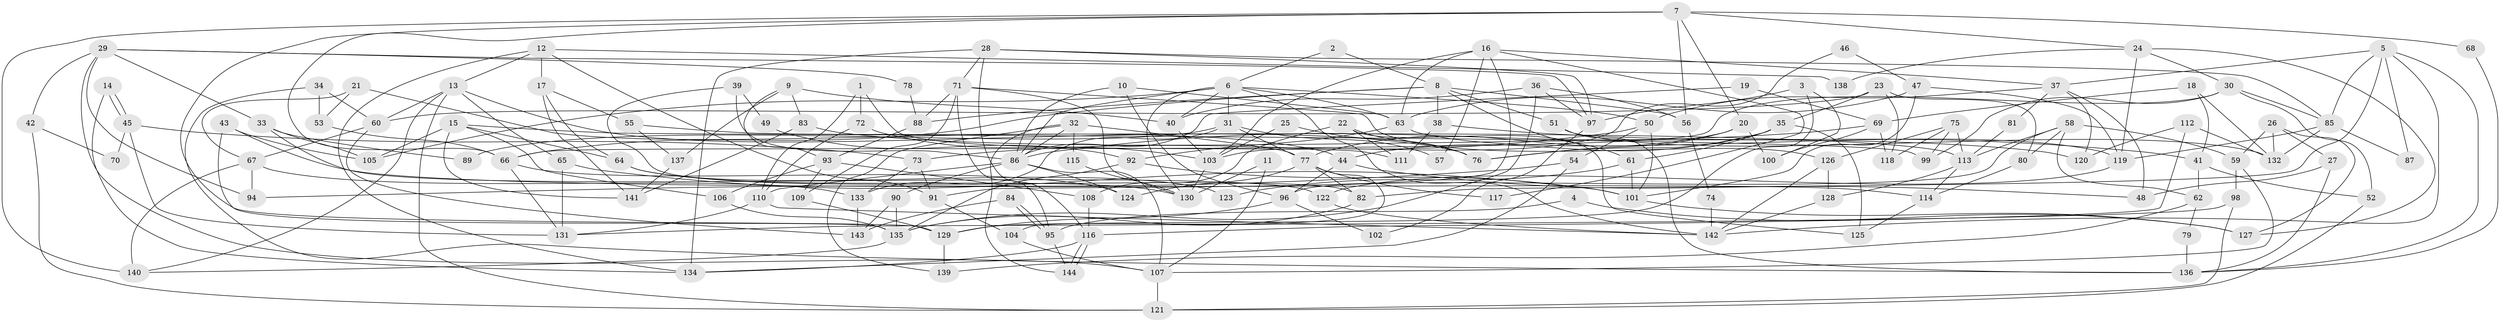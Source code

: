 // coarse degree distribution, {4: 0.17708333333333334, 2: 0.125, 3: 0.19791666666666666, 9: 0.020833333333333332, 13: 0.020833333333333332, 7: 0.125, 11: 0.010416666666666666, 5: 0.16666666666666666, 6: 0.11458333333333333, 8: 0.041666666666666664}
// Generated by graph-tools (version 1.1) at 2025/52/02/27/25 19:52:04]
// undirected, 144 vertices, 288 edges
graph export_dot {
graph [start="1"]
  node [color=gray90,style=filled];
  1;
  2;
  3;
  4;
  5;
  6;
  7;
  8;
  9;
  10;
  11;
  12;
  13;
  14;
  15;
  16;
  17;
  18;
  19;
  20;
  21;
  22;
  23;
  24;
  25;
  26;
  27;
  28;
  29;
  30;
  31;
  32;
  33;
  34;
  35;
  36;
  37;
  38;
  39;
  40;
  41;
  42;
  43;
  44;
  45;
  46;
  47;
  48;
  49;
  50;
  51;
  52;
  53;
  54;
  55;
  56;
  57;
  58;
  59;
  60;
  61;
  62;
  63;
  64;
  65;
  66;
  67;
  68;
  69;
  70;
  71;
  72;
  73;
  74;
  75;
  76;
  77;
  78;
  79;
  80;
  81;
  82;
  83;
  84;
  85;
  86;
  87;
  88;
  89;
  90;
  91;
  92;
  93;
  94;
  95;
  96;
  97;
  98;
  99;
  100;
  101;
  102;
  103;
  104;
  105;
  106;
  107;
  108;
  109;
  110;
  111;
  112;
  113;
  114;
  115;
  116;
  117;
  118;
  119;
  120;
  121;
  122;
  123;
  124;
  125;
  126;
  127;
  128;
  129;
  130;
  131;
  132;
  133;
  134;
  135;
  136;
  137;
  138;
  139;
  140;
  141;
  142;
  143;
  144;
  1 -- 72;
  1 -- 110;
  1 -- 111;
  2 -- 6;
  2 -- 8;
  3 -- 129;
  3 -- 97;
  3 -- 100;
  4 -- 127;
  4 -- 95;
  5 -- 82;
  5 -- 142;
  5 -- 37;
  5 -- 85;
  5 -- 87;
  5 -- 136;
  6 -- 50;
  6 -- 142;
  6 -- 31;
  6 -- 40;
  6 -- 63;
  6 -- 86;
  6 -- 105;
  6 -- 130;
  7 -- 20;
  7 -- 140;
  7 -- 24;
  7 -- 56;
  7 -- 66;
  7 -- 68;
  7 -- 129;
  8 -- 38;
  8 -- 66;
  8 -- 51;
  8 -- 56;
  8 -- 61;
  8 -- 88;
  9 -- 40;
  9 -- 137;
  9 -- 83;
  9 -- 93;
  10 -- 63;
  10 -- 86;
  10 -- 96;
  11 -- 130;
  11 -- 107;
  12 -- 13;
  12 -- 91;
  12 -- 17;
  12 -- 134;
  12 -- 138;
  13 -- 65;
  13 -- 121;
  13 -- 60;
  13 -- 76;
  13 -- 140;
  14 -- 45;
  14 -- 45;
  14 -- 134;
  15 -- 105;
  15 -- 106;
  15 -- 64;
  15 -- 99;
  15 -- 141;
  16 -- 63;
  16 -- 37;
  16 -- 57;
  16 -- 91;
  16 -- 103;
  16 -- 117;
  17 -- 64;
  17 -- 55;
  17 -- 141;
  18 -- 69;
  18 -- 132;
  18 -- 41;
  19 -- 69;
  19 -- 86;
  20 -- 76;
  20 -- 100;
  20 -- 77;
  21 -- 44;
  21 -- 53;
  21 -- 67;
  22 -- 125;
  22 -- 108;
  22 -- 76;
  22 -- 111;
  23 -- 60;
  23 -- 35;
  23 -- 80;
  23 -- 118;
  24 -- 30;
  24 -- 119;
  24 -- 127;
  24 -- 138;
  25 -- 76;
  25 -- 103;
  26 -- 127;
  26 -- 59;
  26 -- 27;
  26 -- 132;
  27 -- 136;
  27 -- 48;
  28 -- 85;
  28 -- 134;
  28 -- 71;
  28 -- 97;
  28 -- 116;
  29 -- 94;
  29 -- 97;
  29 -- 33;
  29 -- 42;
  29 -- 78;
  29 -- 107;
  30 -- 66;
  30 -- 52;
  30 -- 85;
  30 -- 99;
  31 -- 77;
  31 -- 57;
  31 -- 89;
  31 -- 133;
  32 -- 144;
  32 -- 86;
  32 -- 77;
  32 -- 115;
  32 -- 139;
  33 -- 122;
  33 -- 89;
  33 -- 105;
  34 -- 60;
  34 -- 136;
  34 -- 53;
  35 -- 61;
  35 -- 76;
  35 -- 44;
  35 -- 125;
  36 -- 40;
  36 -- 56;
  36 -- 97;
  36 -- 135;
  37 -- 120;
  37 -- 48;
  37 -- 50;
  37 -- 81;
  38 -- 111;
  38 -- 41;
  39 -- 86;
  39 -- 82;
  39 -- 49;
  40 -- 103;
  41 -- 62;
  41 -- 52;
  42 -- 121;
  42 -- 70;
  43 -- 135;
  43 -- 105;
  43 -- 114;
  44 -- 48;
  44 -- 96;
  45 -- 73;
  45 -- 70;
  45 -- 131;
  46 -- 47;
  46 -- 103;
  47 -- 119;
  47 -- 63;
  47 -- 101;
  49 -- 92;
  50 -- 73;
  50 -- 54;
  50 -- 101;
  51 -- 132;
  51 -- 136;
  52 -- 121;
  53 -- 66;
  54 -- 134;
  54 -- 94;
  55 -- 113;
  55 -- 137;
  56 -- 74;
  58 -- 113;
  58 -- 96;
  58 -- 59;
  58 -- 62;
  58 -- 80;
  59 -- 107;
  59 -- 98;
  60 -- 67;
  60 -- 143;
  61 -- 101;
  61 -- 123;
  62 -- 139;
  62 -- 79;
  63 -- 119;
  63 -- 92;
  64 -- 130;
  64 -- 123;
  65 -- 101;
  65 -- 131;
  66 -- 124;
  66 -- 131;
  67 -- 140;
  67 -- 94;
  67 -- 133;
  68 -- 136;
  69 -- 86;
  69 -- 118;
  69 -- 100;
  71 -- 109;
  71 -- 88;
  71 -- 95;
  71 -- 126;
  71 -- 130;
  72 -- 103;
  72 -- 110;
  73 -- 91;
  73 -- 133;
  74 -- 142;
  75 -- 99;
  75 -- 113;
  75 -- 118;
  75 -- 126;
  77 -- 82;
  77 -- 104;
  77 -- 117;
  77 -- 124;
  78 -- 88;
  79 -- 136;
  80 -- 114;
  81 -- 113;
  82 -- 135;
  83 -- 141;
  83 -- 120;
  84 -- 95;
  84 -- 95;
  84 -- 143;
  85 -- 87;
  85 -- 119;
  85 -- 132;
  86 -- 90;
  86 -- 107;
  86 -- 110;
  86 -- 124;
  88 -- 93;
  90 -- 143;
  90 -- 135;
  91 -- 104;
  92 -- 101;
  92 -- 135;
  93 -- 106;
  93 -- 108;
  93 -- 109;
  95 -- 144;
  96 -- 102;
  96 -- 129;
  97 -- 102;
  98 -- 131;
  98 -- 121;
  101 -- 127;
  103 -- 130;
  104 -- 107;
  106 -- 135;
  107 -- 121;
  108 -- 116;
  109 -- 129;
  110 -- 131;
  110 -- 142;
  112 -- 132;
  112 -- 116;
  112 -- 120;
  113 -- 128;
  113 -- 114;
  114 -- 125;
  115 -- 130;
  116 -- 144;
  116 -- 144;
  116 -- 134;
  119 -- 122;
  122 -- 142;
  126 -- 128;
  126 -- 142;
  128 -- 142;
  129 -- 139;
  133 -- 143;
  135 -- 140;
  137 -- 141;
}
